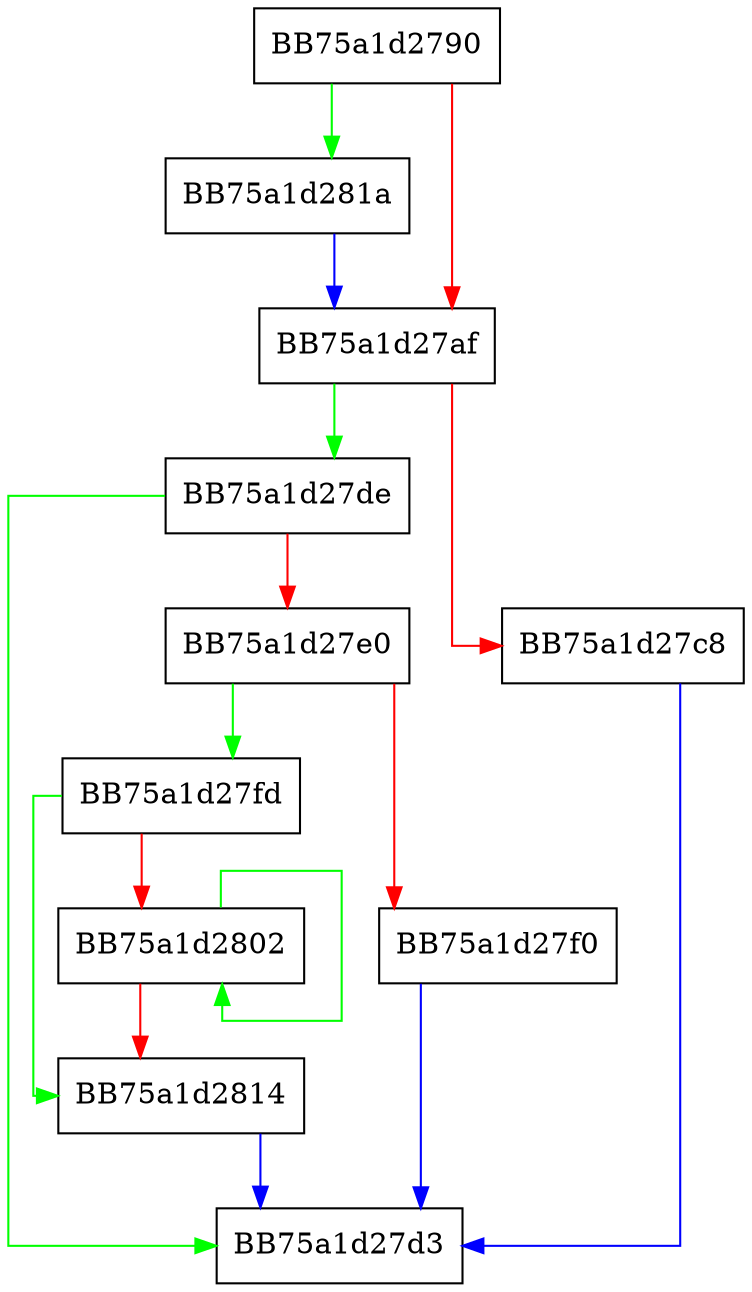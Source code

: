 digraph popKids {
  node [shape="box"];
  graph [splines=ortho];
  BB75a1d2790 -> BB75a1d281a [color="green"];
  BB75a1d2790 -> BB75a1d27af [color="red"];
  BB75a1d27af -> BB75a1d27de [color="green"];
  BB75a1d27af -> BB75a1d27c8 [color="red"];
  BB75a1d27c8 -> BB75a1d27d3 [color="blue"];
  BB75a1d27de -> BB75a1d27d3 [color="green"];
  BB75a1d27de -> BB75a1d27e0 [color="red"];
  BB75a1d27e0 -> BB75a1d27fd [color="green"];
  BB75a1d27e0 -> BB75a1d27f0 [color="red"];
  BB75a1d27f0 -> BB75a1d27d3 [color="blue"];
  BB75a1d27fd -> BB75a1d2814 [color="green"];
  BB75a1d27fd -> BB75a1d2802 [color="red"];
  BB75a1d2802 -> BB75a1d2802 [color="green"];
  BB75a1d2802 -> BB75a1d2814 [color="red"];
  BB75a1d2814 -> BB75a1d27d3 [color="blue"];
  BB75a1d281a -> BB75a1d27af [color="blue"];
}